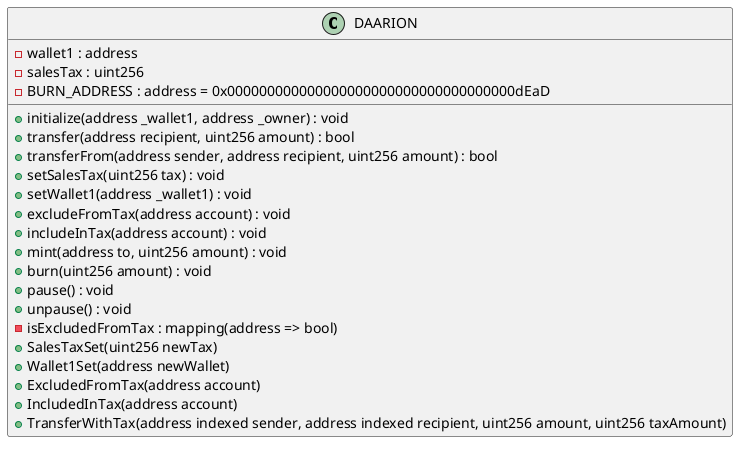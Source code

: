 @startuml DAARION Class Diagram
class DAARION {
  +initialize(address _wallet1, address _owner) : void
  +transfer(address recipient, uint256 amount) : bool
  +transferFrom(address sender, address recipient, uint256 amount) : bool
  +setSalesTax(uint256 tax) : void
  +setWallet1(address _wallet1) : void
  +excludeFromTax(address account) : void
  +includeInTax(address account) : void
  +mint(address to, uint256 amount) : void
  +burn(uint256 amount) : void
  +pause() : void
  +unpause() : void

  -wallet1 : address
  -salesTax : uint256
  -isExcludedFromTax : mapping(address => bool)
  -BURN_ADDRESS : address = 0x000000000000000000000000000000000000dEaD

  +SalesTaxSet(uint256 newTax)
  +Wallet1Set(address newWallet)
  +ExcludedFromTax(address account)
  +IncludedInTax(address account)
  +TransferWithTax(address indexed sender, address indexed recipient, uint256 amount, uint256 taxAmount)
}
@enduml
